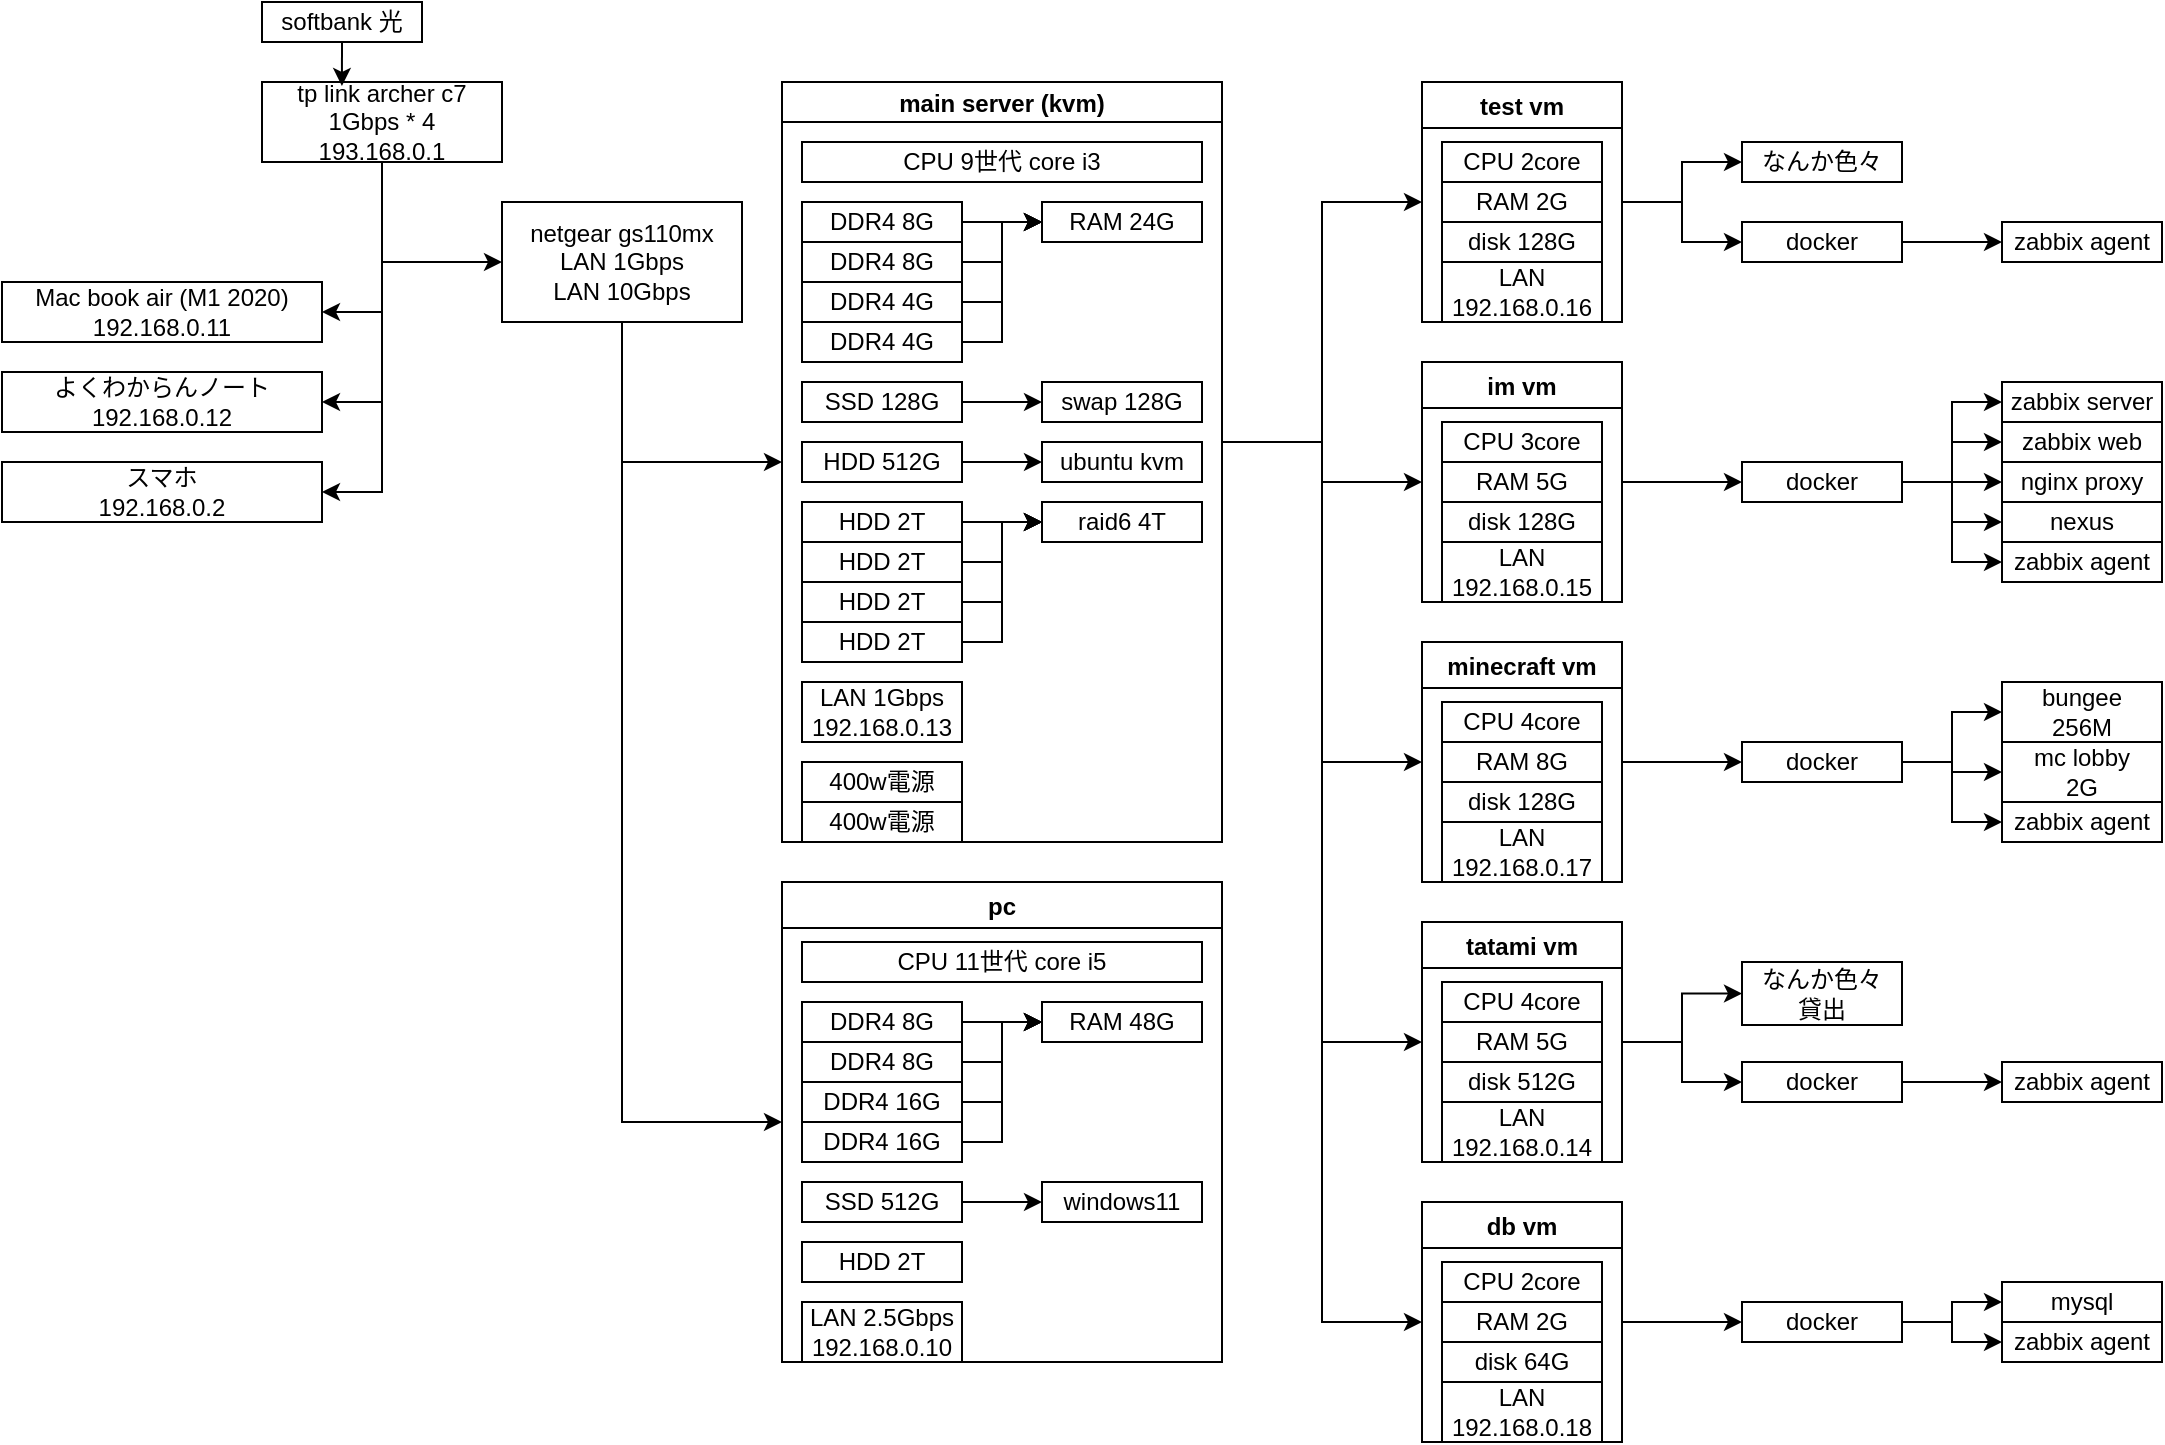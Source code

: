 <mxfile>
    <diagram id="F0OBJqVu1mHpr89dbaOW" name="ページ1">
        <mxGraphModel dx="1118" dy="782" grid="1" gridSize="10" guides="1" tooltips="1" connect="1" arrows="1" fold="1" page="1" pageScale="1" pageWidth="1169" pageHeight="827" math="0" shadow="0">
            <root>
                <mxCell id="0"/>
                <mxCell id="1" parent="0"/>
                <mxCell id="114" style="edgeStyle=orthogonalEdgeStyle;rounded=0;html=1;exitX=1;exitY=0.5;exitDx=0;exitDy=0;entryX=0;entryY=0.5;entryDx=0;entryDy=0;" parent="1" source="38" target="90" edge="1">
                    <mxGeometry relative="1" as="geometry">
                        <Array as="points">
                            <mxPoint x="700" y="220"/>
                            <mxPoint x="700" y="100"/>
                        </Array>
                    </mxGeometry>
                </mxCell>
                <mxCell id="115" style="edgeStyle=orthogonalEdgeStyle;rounded=0;html=1;exitX=1;exitY=0.5;exitDx=0;exitDy=0;entryX=0;entryY=0.5;entryDx=0;entryDy=0;" parent="1" source="38" target="97" edge="1">
                    <mxGeometry relative="1" as="geometry">
                        <Array as="points">
                            <mxPoint x="650" y="220"/>
                            <mxPoint x="700" y="220"/>
                            <mxPoint x="700" y="240"/>
                        </Array>
                    </mxGeometry>
                </mxCell>
                <mxCell id="125" style="edgeStyle=orthogonalEdgeStyle;rounded=0;html=1;exitX=1;exitY=0.5;exitDx=0;exitDy=0;entryX=0;entryY=0.5;entryDx=0;entryDy=0;" parent="1" source="38" target="105" edge="1">
                    <mxGeometry relative="1" as="geometry">
                        <Array as="points">
                            <mxPoint x="650" y="220"/>
                            <mxPoint x="700" y="220"/>
                            <mxPoint x="700" y="520"/>
                        </Array>
                    </mxGeometry>
                </mxCell>
                <mxCell id="126" style="edgeStyle=orthogonalEdgeStyle;rounded=0;html=1;exitX=1;exitY=0.5;exitDx=0;exitDy=0;entryX=0;entryY=0.5;entryDx=0;entryDy=0;" parent="1" source="38" target="101" edge="1">
                    <mxGeometry relative="1" as="geometry">
                        <Array as="points">
                            <mxPoint x="650" y="220"/>
                            <mxPoint x="700" y="220"/>
                            <mxPoint x="700" y="380"/>
                        </Array>
                    </mxGeometry>
                </mxCell>
                <mxCell id="158" style="edgeStyle=orthogonalEdgeStyle;rounded=0;html=1;exitX=1;exitY=0.5;exitDx=0;exitDy=0;entryX=0;entryY=0.5;entryDx=0;entryDy=0;" parent="1" source="38" target="109" edge="1">
                    <mxGeometry relative="1" as="geometry">
                        <Array as="points">
                            <mxPoint x="650" y="220"/>
                            <mxPoint x="700" y="220"/>
                            <mxPoint x="700" y="660"/>
                        </Array>
                    </mxGeometry>
                </mxCell>
                <mxCell id="38" value="main server (kvm)" style="swimlane;startSize=20;" parent="1" vertex="1">
                    <mxGeometry x="430" y="40" width="220" height="380" as="geometry"/>
                </mxCell>
                <mxCell id="14" value="CPU 9世代 core i3" style="rounded=0;whiteSpace=wrap;html=1;" parent="38" vertex="1">
                    <mxGeometry x="10" y="30" width="200" height="20" as="geometry"/>
                </mxCell>
                <mxCell id="13" value="RAM 24G" style="rounded=0;whiteSpace=wrap;html=1;" parent="38" vertex="1">
                    <mxGeometry x="130" y="60" width="80" height="20" as="geometry"/>
                </mxCell>
                <mxCell id="29" value="swap 128G" style="rounded=0;whiteSpace=wrap;html=1;" parent="38" vertex="1">
                    <mxGeometry x="130" y="150" width="80" height="20" as="geometry"/>
                </mxCell>
                <mxCell id="63" style="edgeStyle=orthogonalEdgeStyle;rounded=0;html=1;exitX=1;exitY=0.5;exitDx=0;exitDy=0;entryX=0;entryY=0.5;entryDx=0;entryDy=0;" parent="38" source="12" target="29" edge="1">
                    <mxGeometry relative="1" as="geometry"/>
                </mxCell>
                <mxCell id="12" value="SSD 128G" style="rounded=0;whiteSpace=wrap;html=1;" parent="38" vertex="1">
                    <mxGeometry x="10" y="150" width="80" height="20" as="geometry"/>
                </mxCell>
                <mxCell id="28" value="ubuntu kvm" style="rounded=0;whiteSpace=wrap;html=1;" parent="38" vertex="1">
                    <mxGeometry x="130" y="180" width="80" height="20" as="geometry"/>
                </mxCell>
                <mxCell id="66" style="edgeStyle=orthogonalEdgeStyle;rounded=0;html=1;exitX=1;exitY=0.5;exitDx=0;exitDy=0;entryX=0;entryY=0.5;entryDx=0;entryDy=0;" parent="38" source="9" target="15" edge="1">
                    <mxGeometry relative="1" as="geometry"/>
                </mxCell>
                <mxCell id="9" value="HDD 2T" style="rounded=0;whiteSpace=wrap;html=1;" parent="38" vertex="1">
                    <mxGeometry x="10" y="230" width="80" height="20" as="geometry"/>
                </mxCell>
                <mxCell id="68" style="edgeStyle=orthogonalEdgeStyle;rounded=0;html=1;exitX=1;exitY=0.5;exitDx=0;exitDy=0;entryX=0;entryY=0.5;entryDx=0;entryDy=0;" parent="38" source="10" target="15" edge="1">
                    <mxGeometry relative="1" as="geometry"/>
                </mxCell>
                <mxCell id="10" value="HDD 2T" style="rounded=0;whiteSpace=wrap;html=1;" parent="38" vertex="1">
                    <mxGeometry x="10" y="250" width="80" height="20" as="geometry"/>
                </mxCell>
                <mxCell id="65" style="edgeStyle=orthogonalEdgeStyle;rounded=0;html=1;exitX=1;exitY=0.5;exitDx=0;exitDy=0;entryX=0;entryY=0.5;entryDx=0;entryDy=0;" parent="38" source="8" target="15" edge="1">
                    <mxGeometry relative="1" as="geometry"/>
                </mxCell>
                <mxCell id="8" value="HDD 2T" style="rounded=0;whiteSpace=wrap;html=1;" parent="38" vertex="1">
                    <mxGeometry x="10" y="210" width="80" height="20" as="geometry"/>
                </mxCell>
                <mxCell id="69" style="edgeStyle=orthogonalEdgeStyle;rounded=0;html=1;exitX=1;exitY=0.5;exitDx=0;exitDy=0;entryX=0;entryY=0.5;entryDx=0;entryDy=0;" parent="38" source="7" target="15" edge="1">
                    <mxGeometry relative="1" as="geometry"/>
                </mxCell>
                <mxCell id="7" value="HDD 2T" style="rounded=0;whiteSpace=wrap;html=1;" parent="38" vertex="1">
                    <mxGeometry x="10" y="270" width="80" height="20" as="geometry"/>
                </mxCell>
                <mxCell id="4" value="400w電源" style="rounded=0;whiteSpace=wrap;html=1;" parent="38" vertex="1">
                    <mxGeometry x="10" y="340" width="80" height="20" as="geometry"/>
                </mxCell>
                <mxCell id="5" value="400w電源" style="rounded=0;whiteSpace=wrap;html=1;" parent="38" vertex="1">
                    <mxGeometry x="10" y="360" width="80" height="20" as="geometry"/>
                </mxCell>
                <mxCell id="15" value="raid6 4T" style="rounded=0;whiteSpace=wrap;html=1;" parent="38" vertex="1">
                    <mxGeometry x="130" y="210" width="80" height="20" as="geometry"/>
                </mxCell>
                <mxCell id="64" style="edgeStyle=orthogonalEdgeStyle;rounded=0;html=1;exitX=1;exitY=0.5;exitDx=0;exitDy=0;entryX=0;entryY=0.5;entryDx=0;entryDy=0;" parent="38" source="11" target="28" edge="1">
                    <mxGeometry relative="1" as="geometry"/>
                </mxCell>
                <mxCell id="11" value="HDD 512G" style="rounded=0;whiteSpace=wrap;html=1;" parent="38" vertex="1">
                    <mxGeometry x="10" y="180" width="80" height="20" as="geometry"/>
                </mxCell>
                <mxCell id="48" value="LAN 1Gbps&lt;br&gt;192.168.0.13" style="rounded=0;whiteSpace=wrap;html=1;" parent="38" vertex="1">
                    <mxGeometry x="10" y="300" width="80" height="30" as="geometry"/>
                </mxCell>
                <mxCell id="58" style="edgeStyle=orthogonalEdgeStyle;rounded=0;html=1;exitX=1;exitY=0.5;exitDx=0;exitDy=0;entryX=0;entryY=0.5;entryDx=0;entryDy=0;" parent="38" source="50" target="13" edge="1">
                    <mxGeometry relative="1" as="geometry"/>
                </mxCell>
                <mxCell id="50" value="DDR4 8G" style="rounded=0;whiteSpace=wrap;html=1;" parent="38" vertex="1">
                    <mxGeometry x="10" y="60" width="80" height="20" as="geometry"/>
                </mxCell>
                <mxCell id="60" style="edgeStyle=orthogonalEdgeStyle;rounded=0;html=1;exitX=1;exitY=0.5;exitDx=0;exitDy=0;entryX=0;entryY=0.5;entryDx=0;entryDy=0;" parent="38" source="51" target="13" edge="1">
                    <mxGeometry relative="1" as="geometry"/>
                </mxCell>
                <mxCell id="51" value="DDR4 8G" style="rounded=0;whiteSpace=wrap;html=1;" parent="38" vertex="1">
                    <mxGeometry x="10" y="80" width="80" height="20" as="geometry"/>
                </mxCell>
                <mxCell id="61" style="edgeStyle=orthogonalEdgeStyle;rounded=0;html=1;exitX=1;exitY=0.5;exitDx=0;exitDy=0;entryX=0;entryY=0.5;entryDx=0;entryDy=0;" parent="38" source="52" target="13" edge="1">
                    <mxGeometry relative="1" as="geometry"/>
                </mxCell>
                <mxCell id="52" value="DDR4 4G" style="rounded=0;whiteSpace=wrap;html=1;" parent="38" vertex="1">
                    <mxGeometry x="10" y="100" width="80" height="20" as="geometry"/>
                </mxCell>
                <mxCell id="62" style="edgeStyle=orthogonalEdgeStyle;rounded=0;html=1;exitX=1;exitY=0.5;exitDx=0;exitDy=0;entryX=0;entryY=0.5;entryDx=0;entryDy=0;" parent="38" source="53" target="13" edge="1">
                    <mxGeometry relative="1" as="geometry"/>
                </mxCell>
                <mxCell id="53" value="DDR4 4G" style="rounded=0;whiteSpace=wrap;html=1;" parent="38" vertex="1">
                    <mxGeometry x="10" y="120" width="80" height="20" as="geometry"/>
                </mxCell>
                <mxCell id="167" style="edgeStyle=orthogonalEdgeStyle;rounded=0;html=1;exitX=0.5;exitY=1;exitDx=0;exitDy=0;entryX=1;entryY=0.5;entryDx=0;entryDy=0;" parent="1" source="54" target="164" edge="1">
                    <mxGeometry relative="1" as="geometry"/>
                </mxCell>
                <mxCell id="185" style="edgeStyle=orthogonalEdgeStyle;html=1;exitX=0.5;exitY=1;exitDx=0;exitDy=0;entryX=1;entryY=0.5;entryDx=0;entryDy=0;rounded=0;" edge="1" parent="1" source="54" target="163">
                    <mxGeometry relative="1" as="geometry"/>
                </mxCell>
                <mxCell id="186" style="edgeStyle=orthogonalEdgeStyle;rounded=0;html=1;exitX=0.5;exitY=1;exitDx=0;exitDy=0;entryX=1;entryY=0.5;entryDx=0;entryDy=0;" edge="1" parent="1" source="54" target="165">
                    <mxGeometry relative="1" as="geometry"/>
                </mxCell>
                <mxCell id="190" style="edgeStyle=orthogonalEdgeStyle;rounded=0;html=1;exitX=0.5;exitY=1;exitDx=0;exitDy=0;entryX=0;entryY=0.5;entryDx=0;entryDy=0;" edge="1" parent="1" source="54" target="187">
                    <mxGeometry relative="1" as="geometry"/>
                </mxCell>
                <mxCell id="54" value="tp link archer c7&lt;br&gt;1Gbps * 4&lt;br&gt;193.168.0.1" style="rounded=0;whiteSpace=wrap;html=1;" parent="1" vertex="1">
                    <mxGeometry x="170" y="40" width="120" height="40" as="geometry"/>
                </mxCell>
                <mxCell id="56" style="edgeStyle=orthogonalEdgeStyle;rounded=0;html=1;exitX=0.5;exitY=1;exitDx=0;exitDy=0;entryX=0.333;entryY=0.05;entryDx=0;entryDy=0;entryPerimeter=0;" parent="1" source="55" target="54" edge="1">
                    <mxGeometry relative="1" as="geometry"/>
                </mxCell>
                <mxCell id="55" value="softbank 光" style="rounded=0;whiteSpace=wrap;html=1;" parent="1" vertex="1">
                    <mxGeometry x="170" width="80" height="20" as="geometry"/>
                </mxCell>
                <mxCell id="70" value="pc" style="swimlane;" parent="1" vertex="1">
                    <mxGeometry x="430" y="440" width="220" height="240" as="geometry"/>
                </mxCell>
                <mxCell id="71" value="CPU 11世代 core i5" style="rounded=0;whiteSpace=wrap;html=1;" parent="70" vertex="1">
                    <mxGeometry x="10" y="30" width="200" height="20" as="geometry"/>
                </mxCell>
                <mxCell id="72" value="RAM 48G" style="rounded=0;whiteSpace=wrap;html=1;" parent="70" vertex="1">
                    <mxGeometry x="130" y="60" width="80" height="20" as="geometry"/>
                </mxCell>
                <mxCell id="73" style="edgeStyle=orthogonalEdgeStyle;rounded=0;html=1;exitX=1;exitY=0.5;exitDx=0;exitDy=0;entryX=0;entryY=0.5;entryDx=0;entryDy=0;" parent="70" source="74" target="72" edge="1">
                    <mxGeometry relative="1" as="geometry"/>
                </mxCell>
                <mxCell id="74" value="DDR4 8G" style="rounded=0;whiteSpace=wrap;html=1;" parent="70" vertex="1">
                    <mxGeometry x="10" y="60" width="80" height="20" as="geometry"/>
                </mxCell>
                <mxCell id="75" style="edgeStyle=orthogonalEdgeStyle;rounded=0;html=1;exitX=1;exitY=0.5;exitDx=0;exitDy=0;entryX=0;entryY=0.5;entryDx=0;entryDy=0;" parent="70" source="76" target="72" edge="1">
                    <mxGeometry relative="1" as="geometry"/>
                </mxCell>
                <mxCell id="76" value="DDR4 8G" style="rounded=0;whiteSpace=wrap;html=1;" parent="70" vertex="1">
                    <mxGeometry x="10" y="80" width="80" height="20" as="geometry"/>
                </mxCell>
                <mxCell id="77" style="edgeStyle=orthogonalEdgeStyle;rounded=0;html=1;exitX=1;exitY=0.5;exitDx=0;exitDy=0;entryX=0;entryY=0.5;entryDx=0;entryDy=0;" parent="70" source="78" target="72" edge="1">
                    <mxGeometry relative="1" as="geometry"/>
                </mxCell>
                <mxCell id="78" value="DDR4 16G" style="rounded=0;whiteSpace=wrap;html=1;" parent="70" vertex="1">
                    <mxGeometry x="10" y="100" width="80" height="20" as="geometry"/>
                </mxCell>
                <mxCell id="79" style="edgeStyle=orthogonalEdgeStyle;rounded=0;html=1;exitX=1;exitY=0.5;exitDx=0;exitDy=0;entryX=0;entryY=0.5;entryDx=0;entryDy=0;" parent="70" source="80" target="72" edge="1">
                    <mxGeometry relative="1" as="geometry"/>
                </mxCell>
                <mxCell id="80" value="DDR4 16G" style="rounded=0;whiteSpace=wrap;html=1;" parent="70" vertex="1">
                    <mxGeometry x="10" y="120" width="80" height="20" as="geometry"/>
                </mxCell>
                <mxCell id="81" value="windows11" style="rounded=0;whiteSpace=wrap;html=1;" parent="70" vertex="1">
                    <mxGeometry x="130" y="150" width="80" height="20" as="geometry"/>
                </mxCell>
                <mxCell id="82" style="edgeStyle=orthogonalEdgeStyle;rounded=0;html=1;exitX=1;exitY=0.5;exitDx=0;exitDy=0;entryX=0;entryY=0.5;entryDx=0;entryDy=0;" parent="70" source="83" target="81" edge="1">
                    <mxGeometry relative="1" as="geometry"/>
                </mxCell>
                <mxCell id="83" value="SSD 512G" style="rounded=0;whiteSpace=wrap;html=1;" parent="70" vertex="1">
                    <mxGeometry x="10" y="150" width="80" height="20" as="geometry"/>
                </mxCell>
                <mxCell id="84" value="HDD 2T" style="rounded=0;whiteSpace=wrap;html=1;" parent="70" vertex="1">
                    <mxGeometry x="10" y="180" width="80" height="20" as="geometry"/>
                </mxCell>
                <mxCell id="88" value="LAN 2.5Gbps&lt;br&gt;192.168.0.10" style="rounded=0;whiteSpace=wrap;html=1;" parent="70" vertex="1">
                    <mxGeometry x="10" y="210" width="80" height="30" as="geometry"/>
                </mxCell>
                <mxCell id="132" style="edgeStyle=orthogonalEdgeStyle;rounded=0;html=1;exitX=1;exitY=0.5;exitDx=0;exitDy=0;entryX=0;entryY=0.5;entryDx=0;entryDy=0;" parent="1" source="90" target="127" edge="1">
                    <mxGeometry relative="1" as="geometry"/>
                </mxCell>
                <mxCell id="172" style="edgeStyle=orthogonalEdgeStyle;rounded=0;html=1;exitX=1;exitY=0.5;exitDx=0;exitDy=0;entryX=0;entryY=0.5;entryDx=0;entryDy=0;" parent="1" source="90" target="171" edge="1">
                    <mxGeometry relative="1" as="geometry"/>
                </mxCell>
                <mxCell id="90" value="test vm" style="swimlane;" parent="1" vertex="1">
                    <mxGeometry x="750" y="40" width="100" height="120" as="geometry"/>
                </mxCell>
                <mxCell id="94" value="CPU 2core" style="rounded=0;whiteSpace=wrap;html=1;" parent="90" vertex="1">
                    <mxGeometry x="10" y="30" width="80" height="20" as="geometry"/>
                </mxCell>
                <mxCell id="95" value="RAM 2G" style="rounded=0;whiteSpace=wrap;html=1;" parent="90" vertex="1">
                    <mxGeometry x="10" y="50" width="80" height="20" as="geometry"/>
                </mxCell>
                <mxCell id="96" value="disk 128G" style="rounded=0;whiteSpace=wrap;html=1;" parent="90" vertex="1">
                    <mxGeometry x="10" y="70" width="80" height="20" as="geometry"/>
                </mxCell>
                <mxCell id="156" value="LAN&lt;br&gt;192.168.0.16" style="rounded=0;whiteSpace=wrap;html=1;" parent="90" vertex="1">
                    <mxGeometry x="10" y="90" width="80" height="30" as="geometry"/>
                </mxCell>
                <mxCell id="140" style="edgeStyle=orthogonalEdgeStyle;rounded=0;html=1;exitX=1;exitY=0.5;exitDx=0;exitDy=0;entryX=0;entryY=0.5;entryDx=0;entryDy=0;" parent="1" source="97" target="139" edge="1">
                    <mxGeometry relative="1" as="geometry"/>
                </mxCell>
                <mxCell id="97" value="im vm" style="swimlane;" parent="1" vertex="1">
                    <mxGeometry x="750" y="180" width="100" height="120" as="geometry"/>
                </mxCell>
                <mxCell id="98" value="CPU 3core" style="rounded=0;whiteSpace=wrap;html=1;" parent="97" vertex="1">
                    <mxGeometry x="10" y="30" width="80" height="20" as="geometry"/>
                </mxCell>
                <mxCell id="99" value="RAM 5G" style="rounded=0;whiteSpace=wrap;html=1;" parent="97" vertex="1">
                    <mxGeometry x="10" y="50" width="80" height="20" as="geometry"/>
                </mxCell>
                <mxCell id="100" value="disk 128G" style="rounded=0;whiteSpace=wrap;html=1;" parent="97" vertex="1">
                    <mxGeometry x="10" y="70" width="80" height="20" as="geometry"/>
                </mxCell>
                <mxCell id="157" value="LAN&lt;br&gt;192.168.0.15" style="rounded=0;whiteSpace=wrap;html=1;" parent="97" vertex="1">
                    <mxGeometry x="10" y="90" width="80" height="30" as="geometry"/>
                </mxCell>
                <mxCell id="146" style="edgeStyle=orthogonalEdgeStyle;rounded=0;html=1;exitX=1;exitY=0.5;exitDx=0;exitDy=0;entryX=0;entryY=0.5;entryDx=0;entryDy=0;" parent="1" source="101" target="145" edge="1">
                    <mxGeometry relative="1" as="geometry"/>
                </mxCell>
                <mxCell id="101" value="minecraft vm" style="swimlane;" parent="1" vertex="1">
                    <mxGeometry x="750" y="320" width="100" height="120" as="geometry"/>
                </mxCell>
                <mxCell id="102" value="CPU 4core" style="rounded=0;whiteSpace=wrap;html=1;" parent="101" vertex="1">
                    <mxGeometry x="10" y="30" width="80" height="20" as="geometry"/>
                </mxCell>
                <mxCell id="103" value="RAM 8G" style="rounded=0;whiteSpace=wrap;html=1;" parent="101" vertex="1">
                    <mxGeometry x="10" y="50" width="80" height="20" as="geometry"/>
                </mxCell>
                <mxCell id="104" value="disk 128G" style="rounded=0;whiteSpace=wrap;html=1;" parent="101" vertex="1">
                    <mxGeometry x="10" y="70" width="80" height="20" as="geometry"/>
                </mxCell>
                <mxCell id="159" value="LAN&lt;br&gt;192.168.0.17" style="rounded=0;whiteSpace=wrap;html=1;" parent="101" vertex="1">
                    <mxGeometry x="10" y="90" width="80" height="30" as="geometry"/>
                </mxCell>
                <mxCell id="151" style="edgeStyle=orthogonalEdgeStyle;rounded=0;html=1;exitX=1;exitY=0.5;exitDx=0;exitDy=0;entryX=0;entryY=0.5;entryDx=0;entryDy=0;" parent="1" source="105" target="150" edge="1">
                    <mxGeometry relative="1" as="geometry"/>
                </mxCell>
                <mxCell id="180" style="edgeStyle=orthogonalEdgeStyle;rounded=0;html=1;exitX=1;exitY=0.5;exitDx=0;exitDy=0;entryX=0;entryY=0.5;entryDx=0;entryDy=0;" parent="1" source="105" target="179" edge="1">
                    <mxGeometry relative="1" as="geometry"/>
                </mxCell>
                <mxCell id="105" value="tatami vm" style="swimlane;startSize=23;" parent="1" vertex="1">
                    <mxGeometry x="750" y="460" width="100" height="120" as="geometry"/>
                </mxCell>
                <mxCell id="106" value="CPU 4core" style="rounded=0;whiteSpace=wrap;html=1;" parent="105" vertex="1">
                    <mxGeometry x="10" y="30" width="80" height="20" as="geometry"/>
                </mxCell>
                <mxCell id="107" value="RAM 5G" style="rounded=0;whiteSpace=wrap;html=1;" parent="105" vertex="1">
                    <mxGeometry x="10" y="50" width="80" height="20" as="geometry"/>
                </mxCell>
                <mxCell id="108" value="disk 512G" style="rounded=0;whiteSpace=wrap;html=1;" parent="105" vertex="1">
                    <mxGeometry x="10" y="70" width="80" height="20" as="geometry"/>
                </mxCell>
                <mxCell id="160" value="LAN&lt;br&gt;192.168.0.14" style="rounded=0;whiteSpace=wrap;html=1;" parent="105" vertex="1">
                    <mxGeometry x="10" y="90" width="80" height="30" as="geometry"/>
                </mxCell>
                <mxCell id="153" style="edgeStyle=orthogonalEdgeStyle;rounded=0;html=1;exitX=1;exitY=0.5;exitDx=0;exitDy=0;entryX=0;entryY=0.5;entryDx=0;entryDy=0;" parent="1" source="109" target="152" edge="1">
                    <mxGeometry relative="1" as="geometry"/>
                </mxCell>
                <mxCell id="109" value="db vm" style="swimlane;startSize=23;" parent="1" vertex="1">
                    <mxGeometry x="750" y="600" width="100" height="120" as="geometry"/>
                </mxCell>
                <mxCell id="110" value="CPU 2core" style="rounded=0;whiteSpace=wrap;html=1;" parent="109" vertex="1">
                    <mxGeometry x="10" y="30" width="80" height="20" as="geometry"/>
                </mxCell>
                <mxCell id="111" value="RAM 2G" style="rounded=0;whiteSpace=wrap;html=1;" parent="109" vertex="1">
                    <mxGeometry x="10" y="50" width="80" height="20" as="geometry"/>
                </mxCell>
                <mxCell id="112" value="disk 64G" style="rounded=0;whiteSpace=wrap;html=1;" parent="109" vertex="1">
                    <mxGeometry x="10" y="70" width="80" height="20" as="geometry"/>
                </mxCell>
                <mxCell id="161" value="LAN&lt;br&gt;192.168.0.18" style="rounded=0;whiteSpace=wrap;html=1;" parent="109" vertex="1">
                    <mxGeometry x="10" y="90" width="80" height="30" as="geometry"/>
                </mxCell>
                <mxCell id="127" value="なんか色々" style="rounded=0;whiteSpace=wrap;html=1;" parent="1" vertex="1">
                    <mxGeometry x="910" y="70" width="80" height="20" as="geometry"/>
                </mxCell>
                <mxCell id="128" value="zabbix server&lt;span style=&quot;color: rgba(0 , 0 , 0 , 0) ; font-family: monospace ; font-size: 0px&quot;&gt;%3CmxGraphModel%3E%3Croot%3E%3CmxCell%20id%3D%220%22%2F%3E%3CmxCell%20id%3D%221%22%20parent%3D%220%22%2F%3E%3CmxCell%20id%3D%222%22%20value%3D%22%E3%81%AA%E3%82%93%E3%81%8B%E8%89%B2%E3%80%85%22%20style%3D%22rounded%3D0%3BwhiteSpace%3Dwrap%3Bhtml%3D1%3B%22%20vertex%3D%221%22%20parent%3D%221%22%3E%3CmxGeometry%20x%3D%22680%22%20y%3D%2240%22%20width%3D%2280%22%20height%3D%2220%22%20as%3D%22geometry%22%2F%3E%3C%2FmxCell%3E%3C%2Froot%3E%3C%2FmxGraphModel%3E&lt;/span&gt;&lt;span style=&quot;color: rgba(0 , 0 , 0 , 0) ; font-family: monospace ; font-size: 0px&quot;&gt;%3CmxGraphModel%3E%3Croot%3E%3CmxCell%20id%3D%220%22%2F%3E%3CmxCell%20id%3D%221%22%20parent%3D%220%22%2F%3E%3CmxCell%20id%3D%222%22%20value%3D%22%E3%81%AA%E3%82%93%E3%81%8B%E8%89%B2%E3%80%85%22%20style%3D%22rounded%3D0%3BwhiteSpace%3Dwrap%3Bhtml%3D1%3B%22%20vertex%3D%221%22%20parent%3D%221%22%3E%3CmxGeometry%20x%3D%22680%22%20y%3D%2240%22%20width%3D%2280%22%20height%3D%2220%22%20as%3D%22geometry%22%2F%3E%3C%2FmxCell%3E%3C%2Froot%3E%3C%2FmxGraphModel%3E&lt;/span&gt;" style="rounded=0;whiteSpace=wrap;html=1;" parent="1" vertex="1">
                    <mxGeometry x="1040" y="190" width="80" height="20" as="geometry"/>
                </mxCell>
                <mxCell id="129" value="zabbix web&lt;span style=&quot;color: rgba(0 , 0 , 0 , 0) ; font-family: monospace ; font-size: 0px&quot;&gt;%3CmxGraphModel%3E%3Croot%3E%3CmxCell%20id%3D%220%22%2F%3E%3CmxCell%20id%3D%221%22%20parent%3D%220%22%2F%3E%3CmxCell%20id%3D%222%22%20value%3D%22%E3%81%AA%E3%82%93%E3%81%8B%E8%89%B2%E3%80%85%22%20style%3D%22rounded%3D0%3BwhiteSpace%3Dwrap%3Bhtml%3D1%3B%22%20vertex%3D%221%22%20parent%3D%221%22%3E%3CmxGeometry%20x%3D%22680%22%20y%3D%2240%22%20width%3D%2280%22%20height%3D%2220%22%20as%3D%22geometry%22%2F%3E%3C%2FmxCell%3E%3C%2Froot%3E%3C%2FmxGraphModel%3E&lt;/span&gt;&lt;span style=&quot;color: rgba(0 , 0 , 0 , 0) ; font-family: monospace ; font-size: 0px&quot;&gt;%3CmxGraphModel%3E%3Croot%3E%3CmxCell%20id%3D%220%22%2F%3E%3CmxCell%20id%3D%221%22%20parent%3D%220%22%2F%3E%3CmxCell%20id%3D%222%22%20value%3D%22%E3%81%AA%E3%82%93%E3%81%8B%E8%89%B2%E3%80%85%22%20style%3D%22rounded%3D0%3BwhiteSpace%3Dwrap%3Bhtml%3D1%3B%22%20vertex%3D%221%22%20parent%3D%221%22%3E%3CmxGeometry%20x%3D%22680%22%20y%3D%2240%22%20width%3D%2280%22%20height%3D%2220%22%20as%3D%22geometry%22%2F%3E%3C%2FmxCell%3E%3C%2Froot%3E%3C%2FmxGraphModel&lt;/span&gt;" style="rounded=0;whiteSpace=wrap;html=1;" parent="1" vertex="1">
                    <mxGeometry x="1040" y="210" width="80" height="20" as="geometry"/>
                </mxCell>
                <mxCell id="130" value="nginx proxy" style="rounded=0;whiteSpace=wrap;html=1;" parent="1" vertex="1">
                    <mxGeometry x="1040" y="230" width="80" height="20" as="geometry"/>
                </mxCell>
                <mxCell id="131" value="nexus" style="rounded=0;whiteSpace=wrap;html=1;" parent="1" vertex="1">
                    <mxGeometry x="1040" y="250" width="80" height="20" as="geometry"/>
                </mxCell>
                <mxCell id="138" value="bungee&lt;br&gt;256M" style="rounded=0;whiteSpace=wrap;html=1;" parent="1" vertex="1">
                    <mxGeometry x="1040" y="340" width="80" height="30" as="geometry"/>
                </mxCell>
                <mxCell id="141" style="edgeStyle=orthogonalEdgeStyle;rounded=0;html=1;exitX=1;exitY=0.5;exitDx=0;exitDy=0;entryX=0;entryY=0.5;entryDx=0;entryDy=0;" parent="1" source="139" target="128" edge="1">
                    <mxGeometry relative="1" as="geometry"/>
                </mxCell>
                <mxCell id="142" style="edgeStyle=orthogonalEdgeStyle;rounded=0;html=1;exitX=1;exitY=0.5;exitDx=0;exitDy=0;entryX=0;entryY=0.5;entryDx=0;entryDy=0;" parent="1" source="139" target="129" edge="1">
                    <mxGeometry relative="1" as="geometry"/>
                </mxCell>
                <mxCell id="143" style="edgeStyle=orthogonalEdgeStyle;rounded=0;html=1;exitX=1;exitY=0.5;exitDx=0;exitDy=0;entryX=0;entryY=0.5;entryDx=0;entryDy=0;" parent="1" source="139" target="130" edge="1">
                    <mxGeometry relative="1" as="geometry"/>
                </mxCell>
                <mxCell id="144" style="edgeStyle=orthogonalEdgeStyle;rounded=0;html=1;exitX=1;exitY=0.5;exitDx=0;exitDy=0;entryX=0;entryY=0.5;entryDx=0;entryDy=0;" parent="1" source="139" target="131" edge="1">
                    <mxGeometry relative="1" as="geometry"/>
                </mxCell>
                <mxCell id="184" style="edgeStyle=orthogonalEdgeStyle;rounded=0;html=1;exitX=1;exitY=0.5;exitDx=0;exitDy=0;entryX=0;entryY=0.5;entryDx=0;entryDy=0;" parent="1" source="139" target="175" edge="1">
                    <mxGeometry relative="1" as="geometry"/>
                </mxCell>
                <mxCell id="139" value="docker" style="rounded=0;whiteSpace=wrap;html=1;" parent="1" vertex="1">
                    <mxGeometry x="910" y="230" width="80" height="20" as="geometry"/>
                </mxCell>
                <mxCell id="147" style="edgeStyle=orthogonalEdgeStyle;rounded=0;html=1;exitX=1;exitY=0.5;exitDx=0;exitDy=0;entryX=0;entryY=0.5;entryDx=0;entryDy=0;" parent="1" source="145" target="138" edge="1">
                    <mxGeometry relative="1" as="geometry"/>
                </mxCell>
                <mxCell id="149" style="edgeStyle=orthogonalEdgeStyle;rounded=0;html=1;exitX=1;exitY=0.5;exitDx=0;exitDy=0;entryX=0;entryY=0.5;entryDx=0;entryDy=0;" parent="1" source="145" target="148" edge="1">
                    <mxGeometry relative="1" as="geometry"/>
                </mxCell>
                <mxCell id="183" style="edgeStyle=orthogonalEdgeStyle;rounded=0;html=1;exitX=1;exitY=0.5;exitDx=0;exitDy=0;entryX=0;entryY=0.5;entryDx=0;entryDy=0;" parent="1" source="145" target="176" edge="1">
                    <mxGeometry relative="1" as="geometry"/>
                </mxCell>
                <mxCell id="145" value="docker" style="rounded=0;whiteSpace=wrap;html=1;" parent="1" vertex="1">
                    <mxGeometry x="910" y="370" width="80" height="20" as="geometry"/>
                </mxCell>
                <mxCell id="148" value="mc lobby&lt;br&gt;2G" style="rounded=0;whiteSpace=wrap;html=1;" parent="1" vertex="1">
                    <mxGeometry x="1040" y="370" width="80" height="30" as="geometry"/>
                </mxCell>
                <mxCell id="150" value="なんか色々&lt;br&gt;貸出" style="rounded=0;whiteSpace=wrap;html=1;" parent="1" vertex="1">
                    <mxGeometry x="910" y="480" width="80" height="31.5" as="geometry"/>
                </mxCell>
                <mxCell id="155" style="edgeStyle=orthogonalEdgeStyle;rounded=0;html=1;exitX=1;exitY=0.5;exitDx=0;exitDy=0;entryX=0;entryY=0.5;entryDx=0;entryDy=0;" parent="1" source="152" target="154" edge="1">
                    <mxGeometry relative="1" as="geometry"/>
                </mxCell>
                <mxCell id="182" style="edgeStyle=orthogonalEdgeStyle;rounded=0;html=1;exitX=1;exitY=0.5;exitDx=0;exitDy=0;entryX=0;entryY=0.5;entryDx=0;entryDy=0;" parent="1" source="152" target="178" edge="1">
                    <mxGeometry relative="1" as="geometry"/>
                </mxCell>
                <mxCell id="152" value="docker" style="rounded=0;whiteSpace=wrap;html=1;" parent="1" vertex="1">
                    <mxGeometry x="910" y="650" width="80" height="20" as="geometry"/>
                </mxCell>
                <mxCell id="154" value="mysql" style="rounded=0;whiteSpace=wrap;html=1;" parent="1" vertex="1">
                    <mxGeometry x="1040" y="640" width="80" height="20" as="geometry"/>
                </mxCell>
                <mxCell id="163" value="Mac book air (M1 2020)&lt;br&gt;192.168.0.11" style="rounded=0;whiteSpace=wrap;html=1;" parent="1" vertex="1">
                    <mxGeometry x="40" y="140" width="160" height="30" as="geometry"/>
                </mxCell>
                <mxCell id="164" value="よくわからんノート&lt;br&gt;192.168.0.12" style="rounded=0;whiteSpace=wrap;html=1;" parent="1" vertex="1">
                    <mxGeometry x="40" y="185" width="160" height="30" as="geometry"/>
                </mxCell>
                <mxCell id="165" value="スマホ&lt;br&gt;192.168.0.2" style="rounded=0;whiteSpace=wrap;html=1;" parent="1" vertex="1">
                    <mxGeometry x="40" y="230" width="160" height="30" as="geometry"/>
                </mxCell>
                <mxCell id="169" value="zabbix agent&lt;span style=&quot;color: rgba(0 , 0 , 0 , 0) ; font-family: monospace ; font-size: 0px&quot;&gt;%3CmxGraphModel%3E%3Croot%3E%3CmxCell%20id%3D%220%22%2F%3E%3CmxCell%20id%3D%221%22%20parent%3D%220%22%2F%3E%3CmxCell%20id%3D%222%22%20value%3D%22%E3%81%AA%E3%82%93%E3%81%8B%E8%89%B2%E3%80%85%22%20style%3D%22rounded%3D0%3BwhiteSpace%3Dwrap%3Bhtml%3D1%3B%22%20vertex%3D%221%22%20parent%3D%221%22%3E%3CmxGeometry%20x%3D%22680%22%20y%3D%2240%22%20width%3D%2280%22%20height%3D%2220%22%20as%3D%22geometry%22%2F%3E%3C%2FmxCell%3E%3C%2Froot%3E%3C%2FmxGraphModel%3E&lt;/span&gt;&lt;span style=&quot;color: rgba(0 , 0 , 0 , 0) ; font-family: monospace ; font-size: 0px&quot;&gt;%3CmxGraphModel%3E%3Croot%3E%3CmxCell%20id%3D%220%22%2F%3E%3CmxCell%20id%3D%221%22%20parent%3D%220%22%2F%3E%3CmxCell%20id%3D%222%22%20value%3D%22%E3%81%AA%E3%82%93%E3%81%8B%E8%89%B2%E3%80%85%22%20style%3D%22rounded%3D0%3BwhiteSpace%3Dwrap%3Bhtml%3D1%3B%22%20vertex%3D%221%22%20parent%3D%221%22%3E%3CmxGeometry%20x%3D%22680%22%20y%3D%2240%22%20width%3D%2280%22%20height%3D%2220%22%20as%3D%22geometry%22%2F%3E%3C%2FmxCell%3E%3C%2Froot%3E%3C%2FmxGraphModel%3E&lt;/span&gt;" style="rounded=0;whiteSpace=wrap;html=1;" parent="1" vertex="1">
                    <mxGeometry x="1040" y="110" width="80" height="20" as="geometry"/>
                </mxCell>
                <mxCell id="173" style="edgeStyle=orthogonalEdgeStyle;rounded=0;html=1;exitX=1;exitY=0.5;exitDx=0;exitDy=0;entryX=0;entryY=0.5;entryDx=0;entryDy=0;" parent="1" source="171" target="169" edge="1">
                    <mxGeometry relative="1" as="geometry"/>
                </mxCell>
                <mxCell id="171" value="docker" style="rounded=0;whiteSpace=wrap;html=1;" parent="1" vertex="1">
                    <mxGeometry x="910" y="110" width="80" height="20" as="geometry"/>
                </mxCell>
                <mxCell id="175" value="zabbix agent&lt;span style=&quot;color: rgba(0 , 0 , 0 , 0) ; font-family: monospace ; font-size: 0px&quot;&gt;%3CmxGraphModel%3E%3Croot%3E%3CmxCell%20id%3D%220%22%2F%3E%3CmxCell%20id%3D%221%22%20parent%3D%220%22%2F%3E%3CmxCell%20id%3D%222%22%20value%3D%22%E3%81%AA%E3%82%93%E3%81%8B%E8%89%B2%E3%80%85%22%20style%3D%22rounded%3D0%3BwhiteSpace%3Dwrap%3Bhtml%3D1%3B%22%20vertex%3D%221%22%20parent%3D%221%22%3E%3CmxGeometry%20x%3D%22680%22%20y%3D%2240%22%20width%3D%2280%22%20height%3D%2220%22%20as%3D%22geometry%22%2F%3E%3C%2FmxCell%3E%3C%2Froot%3E%3C%2FmxGraphModel%3E&lt;/span&gt;&lt;span style=&quot;color: rgba(0 , 0 , 0 , 0) ; font-family: monospace ; font-size: 0px&quot;&gt;%3CmxGraphModel%3E%3Croot%3E%3CmxCell%20id%3D%220%22%2F%3E%3CmxCell%20id%3D%221%22%20parent%3D%220%22%2F%3E%3CmxCell%20id%3D%222%22%20value%3D%22%E3%81%AA%E3%82%93%E3%81%8B%E8%89%B2%E3%80%85%22%20style%3D%22rounded%3D0%3BwhiteSpace%3Dwrap%3Bhtml%3D1%3B%22%20vertex%3D%221%22%20parent%3D%221%22%3E%3CmxGeometry%20x%3D%22680%22%20y%3D%2240%22%20width%3D%2280%22%20height%3D%2220%22%20as%3D%22geometry%22%2F%3E%3C%2FmxCell%3E%3C%2Froot%3E%3C%2FmxGraphModel%3E&lt;/span&gt;" style="rounded=0;whiteSpace=wrap;html=1;" parent="1" vertex="1">
                    <mxGeometry x="1040" y="270" width="80" height="20" as="geometry"/>
                </mxCell>
                <mxCell id="176" value="zabbix agent&lt;span style=&quot;color: rgba(0 , 0 , 0 , 0) ; font-family: monospace ; font-size: 0px&quot;&gt;%3CmxGraphModel%3E%3Croot%3E%3CmxCell%20id%3D%220%22%2F%3E%3CmxCell%20id%3D%221%22%20parent%3D%220%22%2F%3E%3CmxCell%20id%3D%222%22%20value%3D%22%E3%81%AA%E3%82%93%E3%81%8B%E8%89%B2%E3%80%85%22%20style%3D%22rounded%3D0%3BwhiteSpace%3Dwrap%3Bhtml%3D1%3B%22%20vertex%3D%221%22%20parent%3D%221%22%3E%3CmxGeometry%20x%3D%22680%22%20y%3D%2240%22%20width%3D%2280%22%20height%3D%2220%22%20as%3D%22geometry%22%2F%3E%3C%2FmxCell%3E%3C%2Froot%3E%3C%2FmxGraphModel%3E&lt;/span&gt;&lt;span style=&quot;color: rgba(0 , 0 , 0 , 0) ; font-family: monospace ; font-size: 0px&quot;&gt;%3CmxGraphModel%3E%3Croot%3E%3CmxCell%20id%3D%220%22%2F%3E%3CmxCell%20id%3D%221%22%20parent%3D%220%22%2F%3E%3CmxCell%20id%3D%222%22%20value%3D%22%E3%81%AA%E3%82%93%E3%81%8B%E8%89%B2%E3%80%85%22%20style%3D%22rounded%3D0%3BwhiteSpace%3Dwrap%3Bhtml%3D1%3B%22%20vertex%3D%221%22%20parent%3D%221%22%3E%3CmxGeometry%20x%3D%22680%22%20y%3D%2240%22%20width%3D%2280%22%20height%3D%2220%22%20as%3D%22geometry%22%2F%3E%3C%2FmxCell%3E%3C%2Froot%3E%3C%2FmxGraphModel%3E&lt;/span&gt;" style="rounded=0;whiteSpace=wrap;html=1;" parent="1" vertex="1">
                    <mxGeometry x="1040" y="400" width="80" height="20" as="geometry"/>
                </mxCell>
                <mxCell id="177" value="zabbix agent&lt;span style=&quot;color: rgba(0 , 0 , 0 , 0) ; font-family: monospace ; font-size: 0px&quot;&gt;%3CmxGraphModel%3E%3Croot%3E%3CmxCell%20id%3D%220%22%2F%3E%3CmxCell%20id%3D%221%22%20parent%3D%220%22%2F%3E%3CmxCell%20id%3D%222%22%20value%3D%22%E3%81%AA%E3%82%93%E3%81%8B%E8%89%B2%E3%80%85%22%20style%3D%22rounded%3D0%3BwhiteSpace%3Dwrap%3Bhtml%3D1%3B%22%20vertex%3D%221%22%20parent%3D%221%22%3E%3CmxGeometry%20x%3D%22680%22%20y%3D%2240%22%20width%3D%2280%22%20height%3D%2220%22%20as%3D%22geometry%22%2F%3E%3C%2FmxCell%3E%3C%2Froot%3E%3C%2FmxGraphModel%3E&lt;/span&gt;&lt;span style=&quot;color: rgba(0 , 0 , 0 , 0) ; font-family: monospace ; font-size: 0px&quot;&gt;%3CmxGraphModel%3E%3Croot%3E%3CmxCell%20id%3D%220%22%2F%3E%3CmxCell%20id%3D%221%22%20parent%3D%220%22%2F%3E%3CmxCell%20id%3D%222%22%20value%3D%22%E3%81%AA%E3%82%93%E3%81%8B%E8%89%B2%E3%80%85%22%20style%3D%22rounded%3D0%3BwhiteSpace%3Dwrap%3Bhtml%3D1%3B%22%20vertex%3D%221%22%20parent%3D%221%22%3E%3CmxGeometry%20x%3D%22680%22%20y%3D%2240%22%20width%3D%2280%22%20height%3D%2220%22%20as%3D%22geometry%22%2F%3E%3C%2FmxCell%3E%3C%2Froot%3E%3C%2FmxGraphModel%3E&lt;/span&gt;" style="rounded=0;whiteSpace=wrap;html=1;" parent="1" vertex="1">
                    <mxGeometry x="1040" y="530" width="80" height="20" as="geometry"/>
                </mxCell>
                <mxCell id="178" value="zabbix agent&lt;span style=&quot;color: rgba(0 , 0 , 0 , 0) ; font-family: monospace ; font-size: 0px&quot;&gt;%3CmxGraphModel%3E%3Croot%3E%3CmxCell%20id%3D%220%22%2F%3E%3CmxCell%20id%3D%221%22%20parent%3D%220%22%2F%3E%3CmxCell%20id%3D%222%22%20value%3D%22%E3%81%AA%E3%82%93%E3%81%8B%E8%89%B2%E3%80%85%22%20style%3D%22rounded%3D0%3BwhiteSpace%3Dwrap%3Bhtml%3D1%3B%22%20vertex%3D%221%22%20parent%3D%221%22%3E%3CmxGeometry%20x%3D%22680%22%20y%3D%2240%22%20width%3D%2280%22%20height%3D%2220%22%20as%3D%22geometry%22%2F%3E%3C%2FmxCell%3E%3C%2Froot%3E%3C%2FmxGraphModel%3E&lt;/span&gt;&lt;span style=&quot;color: rgba(0 , 0 , 0 , 0) ; font-family: monospace ; font-size: 0px&quot;&gt;%3CmxGraphModel%3E%3Croot%3E%3CmxCell%20id%3D%220%22%2F%3E%3CmxCell%20id%3D%221%22%20parent%3D%220%22%2F%3E%3CmxCell%20id%3D%222%22%20value%3D%22%E3%81%AA%E3%82%93%E3%81%8B%E8%89%B2%E3%80%85%22%20style%3D%22rounded%3D0%3BwhiteSpace%3Dwrap%3Bhtml%3D1%3B%22%20vertex%3D%221%22%20parent%3D%221%22%3E%3CmxGeometry%20x%3D%22680%22%20y%3D%2240%22%20width%3D%2280%22%20height%3D%2220%22%20as%3D%22geometry%22%2F%3E%3C%2FmxCell%3E%3C%2Froot%3E%3C%2FmxGraphModel%3E&lt;/span&gt;" style="rounded=0;whiteSpace=wrap;html=1;" parent="1" vertex="1">
                    <mxGeometry x="1040" y="660" width="80" height="20" as="geometry"/>
                </mxCell>
                <mxCell id="181" style="edgeStyle=orthogonalEdgeStyle;rounded=0;html=1;exitX=1;exitY=0.5;exitDx=0;exitDy=0;entryX=0;entryY=0.5;entryDx=0;entryDy=0;" parent="1" source="179" target="177" edge="1">
                    <mxGeometry relative="1" as="geometry"/>
                </mxCell>
                <mxCell id="179" value="docker" style="rounded=0;whiteSpace=wrap;html=1;" parent="1" vertex="1">
                    <mxGeometry x="910" y="530" width="80" height="20" as="geometry"/>
                </mxCell>
                <mxCell id="188" style="edgeStyle=orthogonalEdgeStyle;rounded=0;html=1;exitX=0.5;exitY=1;exitDx=0;exitDy=0;entryX=0;entryY=0.5;entryDx=0;entryDy=0;" edge="1" parent="1" source="187" target="38">
                    <mxGeometry relative="1" as="geometry"/>
                </mxCell>
                <mxCell id="189" style="edgeStyle=orthogonalEdgeStyle;rounded=0;html=1;exitX=0.5;exitY=1;exitDx=0;exitDy=0;entryX=0;entryY=0.5;entryDx=0;entryDy=0;" edge="1" parent="1" source="187" target="70">
                    <mxGeometry relative="1" as="geometry"/>
                </mxCell>
                <mxCell id="187" value="netgear gs110mx&lt;br&gt;LAN 1Gbps&lt;br&gt;LAN 10Gbps" style="rounded=0;whiteSpace=wrap;html=1;" vertex="1" parent="1">
                    <mxGeometry x="290" y="100" width="120" height="60" as="geometry"/>
                </mxCell>
            </root>
        </mxGraphModel>
    </diagram>
</mxfile>